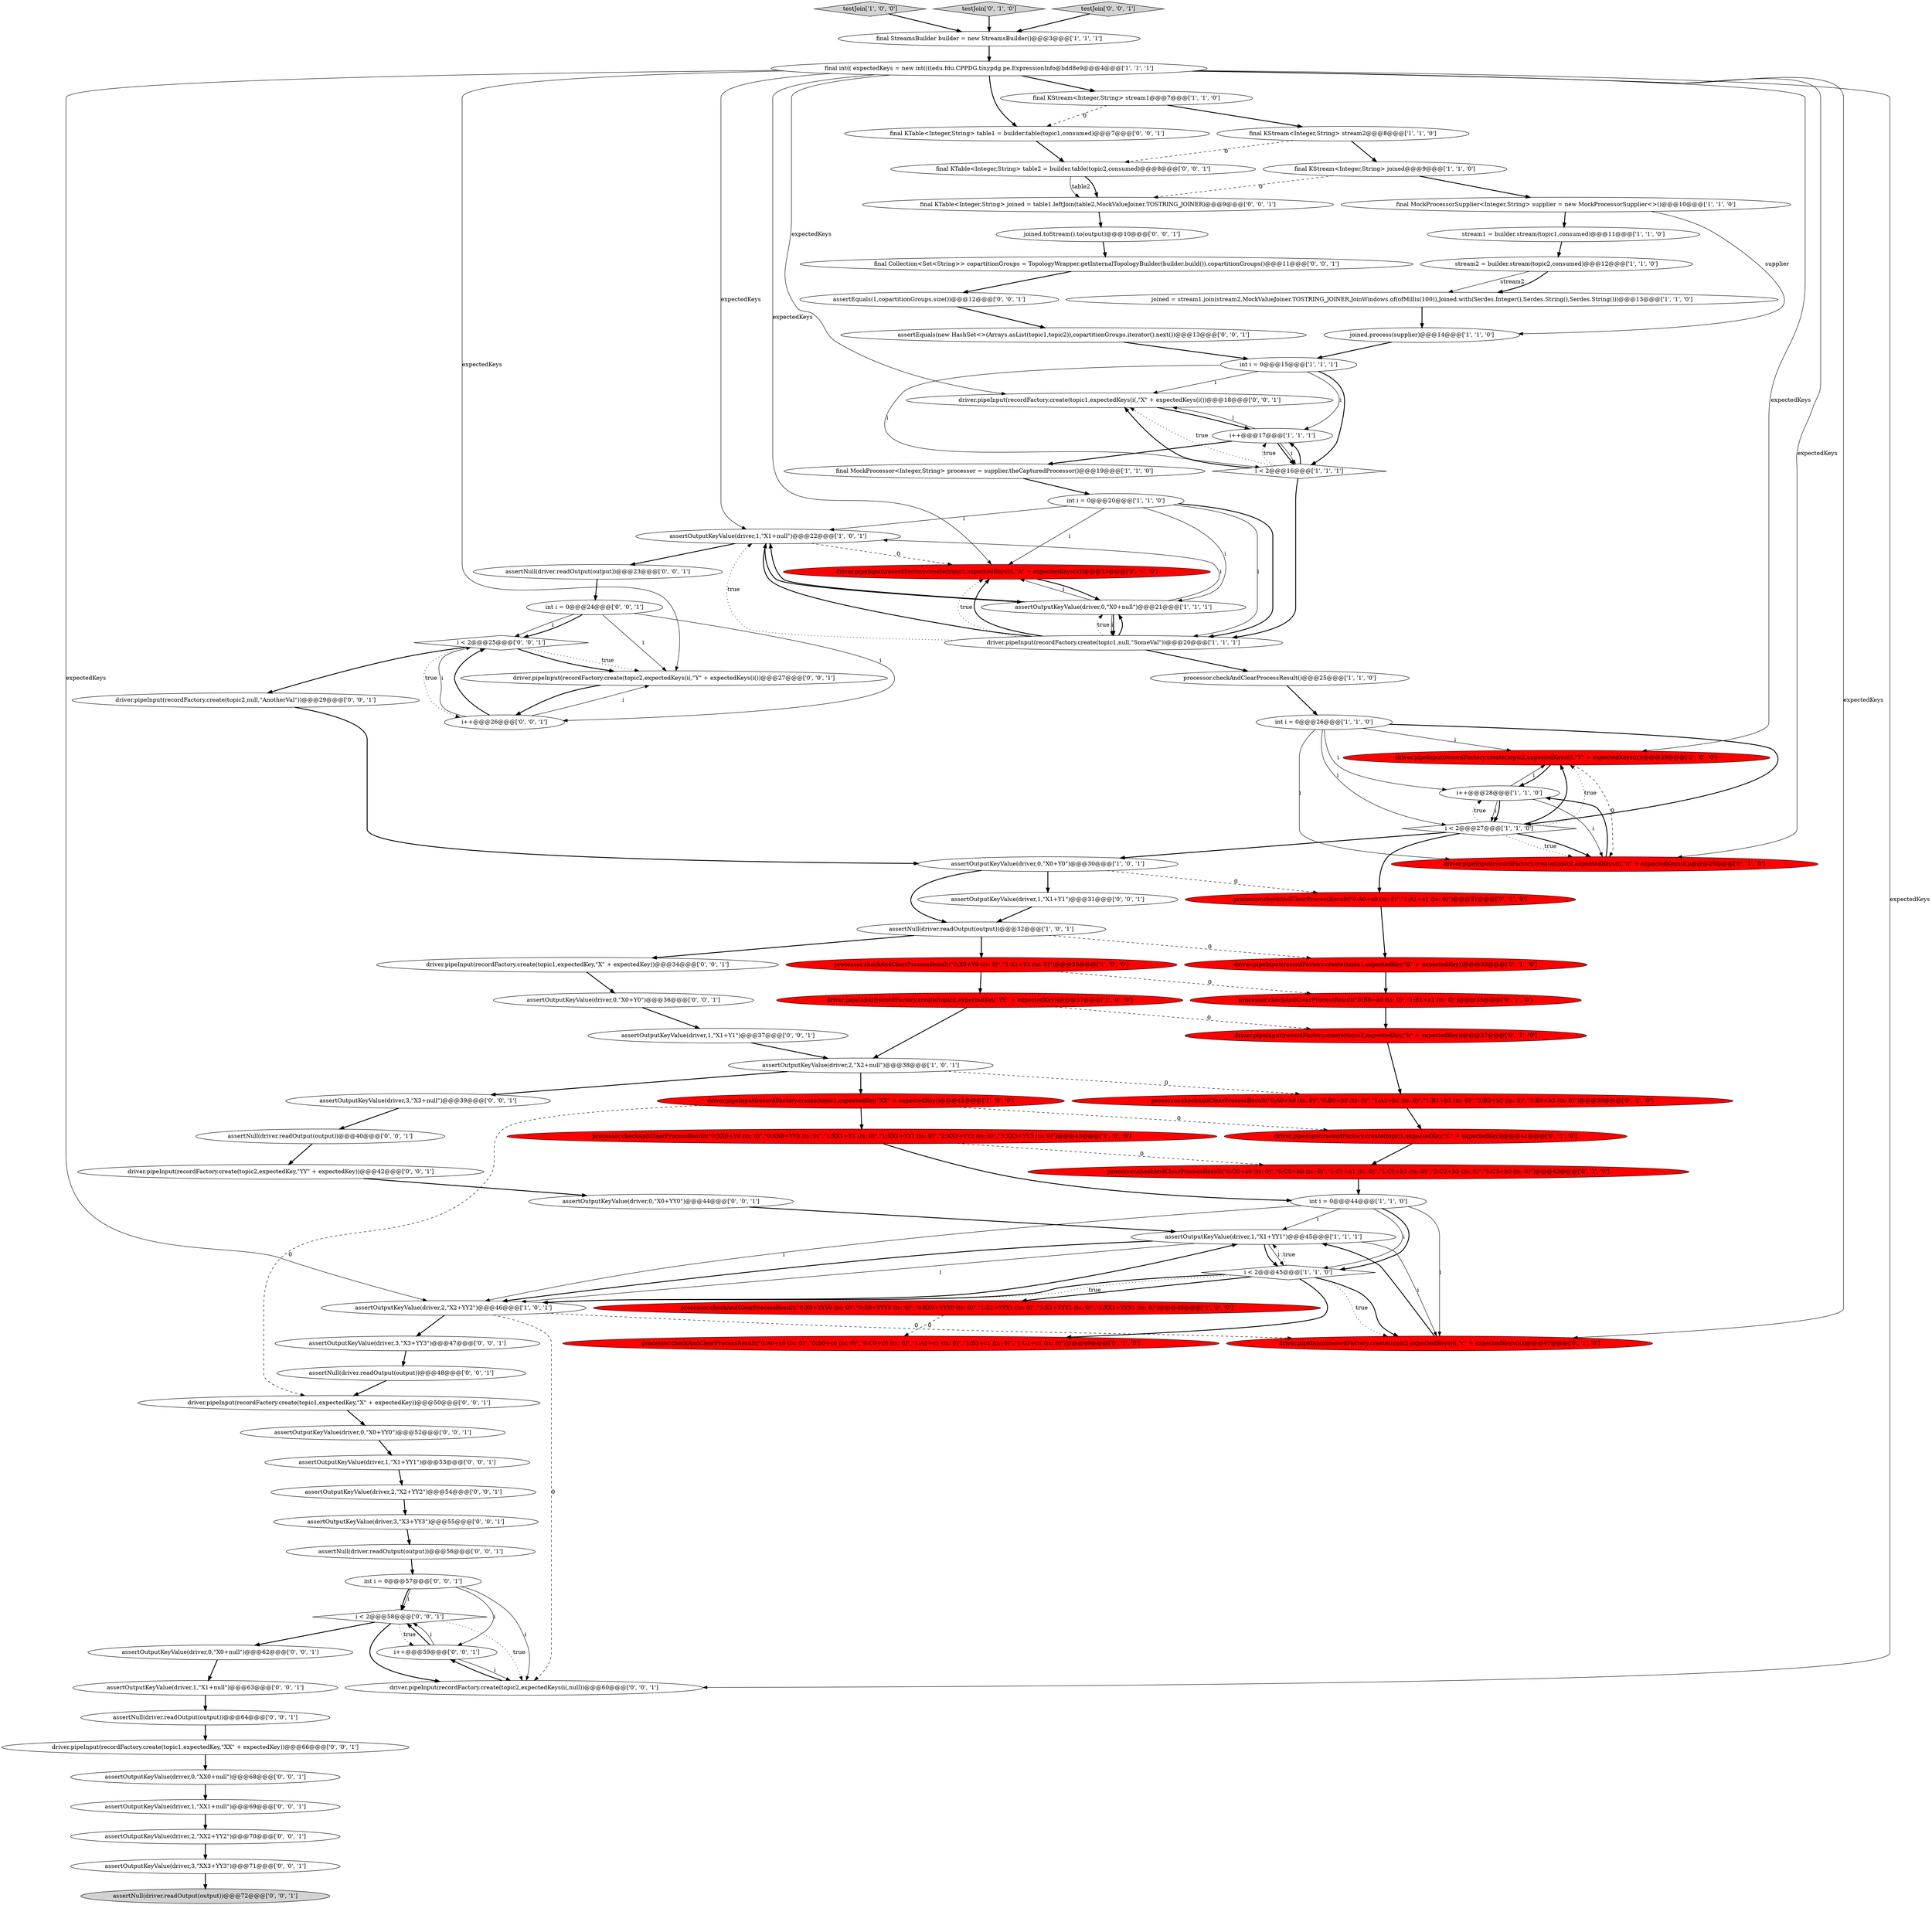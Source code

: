 digraph {
21 [style = filled, label = "stream2 = builder.stream(topic2,consumed)@@@12@@@['1', '1', '0']", fillcolor = white, shape = ellipse image = "AAA0AAABBB1BBB"];
83 [style = filled, label = "assertOutputKeyValue(driver,0,\"X0+YY0\")@@@52@@@['0', '0', '1']", fillcolor = white, shape = ellipse image = "AAA0AAABBB3BBB"];
3 [style = filled, label = "assertOutputKeyValue(driver,1,\"X1+null\")@@@22@@@['1', '0', '1']", fillcolor = white, shape = ellipse image = "AAA0AAABBB1BBB"];
89 [style = filled, label = "i < 2@@@58@@@['0', '0', '1']", fillcolor = white, shape = diamond image = "AAA0AAABBB3BBB"];
74 [style = filled, label = "assertOutputKeyValue(driver,2,\"XX2+YY2\")@@@70@@@['0', '0', '1']", fillcolor = white, shape = ellipse image = "AAA0AAABBB3BBB"];
26 [style = filled, label = "assertOutputKeyValue(driver,1,\"X1+YY1\")@@@45@@@['1', '1', '1']", fillcolor = white, shape = ellipse image = "AAA0AAABBB1BBB"];
87 [style = filled, label = "assertNull(driver.readOutput(output))@@@40@@@['0', '0', '1']", fillcolor = white, shape = ellipse image = "AAA0AAABBB3BBB"];
52 [style = filled, label = "joined.toStream().to(output)@@@10@@@['0', '0', '1']", fillcolor = white, shape = ellipse image = "AAA0AAABBB3BBB"];
57 [style = filled, label = "i < 2@@@25@@@['0', '0', '1']", fillcolor = white, shape = diamond image = "AAA0AAABBB3BBB"];
1 [style = filled, label = "assertNull(driver.readOutput(output))@@@32@@@['1', '0', '1']", fillcolor = white, shape = ellipse image = "AAA0AAABBB1BBB"];
12 [style = filled, label = "driver.pipeInput(recordFactory.create(topic2,expectedKeys(i(,\"Y\" + expectedKeys(i())@@@29@@@['1', '0', '0']", fillcolor = red, shape = ellipse image = "AAA1AAABBB1BBB"];
49 [style = filled, label = "assertEquals(1,copartitionGroups.size())@@@12@@@['0', '0', '1']", fillcolor = white, shape = ellipse image = "AAA0AAABBB3BBB"];
31 [style = filled, label = "joined = stream1.join(stream2,MockValueJoiner.TOSTRING_JOINER,JoinWindows.of(ofMillis(100)),Joined.with(Serdes.Integer(),Serdes.String(),Serdes.String()))@@@13@@@['1', '1', '0']", fillcolor = white, shape = ellipse image = "AAA0AAABBB1BBB"];
90 [style = filled, label = "driver.pipeInput(recordFactory.create(topic2,expectedKey,\"YY\" + expectedKey))@@@42@@@['0', '0', '1']", fillcolor = white, shape = ellipse image = "AAA0AAABBB3BBB"];
36 [style = filled, label = "processor.checkAndClearProcessResult(\"0:B0+a0 (ts: 0)\",\"1:B1+a1 (ts: 0)\")@@@35@@@['0', '1', '0']", fillcolor = red, shape = ellipse image = "AAA1AAABBB2BBB"];
24 [style = filled, label = "final MockProcessor<Integer,String> processor = supplier.theCapturedProcessor()@@@19@@@['1', '1', '0']", fillcolor = white, shape = ellipse image = "AAA0AAABBB1BBB"];
82 [style = filled, label = "driver.pipeInput(recordFactory.create(topic1,expectedKeys(i(,\"X\" + expectedKeys(i())@@@18@@@['0', '0', '1']", fillcolor = white, shape = ellipse image = "AAA0AAABBB3BBB"];
7 [style = filled, label = "driver.pipeInput(recordFactory.create(topic1,expectedKey,\"XX\" + expectedKey))@@@41@@@['1', '0', '0']", fillcolor = red, shape = ellipse image = "AAA1AAABBB1BBB"];
53 [style = filled, label = "assertOutputKeyValue(driver,1,\"X1+Y1\")@@@31@@@['0', '0', '1']", fillcolor = white, shape = ellipse image = "AAA0AAABBB3BBB"];
15 [style = filled, label = "testJoin['1', '0', '0']", fillcolor = lightgray, shape = diamond image = "AAA0AAABBB1BBB"];
55 [style = filled, label = "driver.pipeInput(recordFactory.create(topic1,expectedKey,\"X\" + expectedKey))@@@34@@@['0', '0', '1']", fillcolor = white, shape = ellipse image = "AAA0AAABBB3BBB"];
8 [style = filled, label = "assertOutputKeyValue(driver,2,\"X2+YY2\")@@@46@@@['1', '0', '1']", fillcolor = white, shape = ellipse image = "AAA0AAABBB1BBB"];
51 [style = filled, label = "assertOutputKeyValue(driver,2,\"X2+YY2\")@@@54@@@['0', '0', '1']", fillcolor = white, shape = ellipse image = "AAA0AAABBB3BBB"];
40 [style = filled, label = "driver.pipeInput(recordFactory.create(topic2,expectedKey,\"b\" + expectedKey))@@@37@@@['0', '1', '0']", fillcolor = red, shape = ellipse image = "AAA1AAABBB2BBB"];
35 [style = filled, label = "assertOutputKeyValue(driver,2,\"X2+null\")@@@38@@@['1', '0', '1']", fillcolor = white, shape = ellipse image = "AAA0AAABBB1BBB"];
62 [style = filled, label = "assertNull(driver.readOutput(output))@@@56@@@['0', '0', '1']", fillcolor = white, shape = ellipse image = "AAA0AAABBB3BBB"];
66 [style = filled, label = "assertOutputKeyValue(driver,3,\"X3+null\")@@@39@@@['0', '0', '1']", fillcolor = white, shape = ellipse image = "AAA0AAABBB3BBB"];
28 [style = filled, label = "final MockProcessorSupplier<Integer,String> supplier = new MockProcessorSupplier<>()@@@10@@@['1', '1', '0']", fillcolor = white, shape = ellipse image = "AAA0AAABBB1BBB"];
58 [style = filled, label = "driver.pipeInput(recordFactory.create(topic1,expectedKey,\"X\" + expectedKey))@@@50@@@['0', '0', '1']", fillcolor = white, shape = ellipse image = "AAA0AAABBB3BBB"];
6 [style = filled, label = "int i = 0@@@44@@@['1', '1', '0']", fillcolor = white, shape = ellipse image = "AAA0AAABBB1BBB"];
19 [style = filled, label = "final StreamsBuilder builder = new StreamsBuilder()@@@3@@@['1', '1', '1']", fillcolor = white, shape = ellipse image = "AAA0AAABBB1BBB"];
75 [style = filled, label = "assertOutputKeyValue(driver,0,\"X0+Y0\")@@@36@@@['0', '0', '1']", fillcolor = white, shape = ellipse image = "AAA0AAABBB3BBB"];
39 [style = filled, label = "driver.pipeInput(recordFactory.create(topic1,expectedKeys(i(,\"A\" + expectedKeys(i())@@@23@@@['0', '1', '0']", fillcolor = red, shape = ellipse image = "AAA1AAABBB2BBB"];
72 [style = filled, label = "assertOutputKeyValue(driver,1,\"XX1+null\")@@@69@@@['0', '0', '1']", fillcolor = white, shape = ellipse image = "AAA0AAABBB3BBB"];
29 [style = filled, label = "driver.pipeInput(recordFactory.create(topic2,expectedKey,\"YY\" + expectedKey))@@@37@@@['1', '0', '0']", fillcolor = red, shape = ellipse image = "AAA1AAABBB1BBB"];
14 [style = filled, label = "int i = 0@@@26@@@['1', '1', '0']", fillcolor = white, shape = ellipse image = "AAA0AAABBB1BBB"];
41 [style = filled, label = "processor.checkAndClearProcessResult(\"0:A0+a0 (ts: 0)\",\"1:A1+a1 (ts: 0)\")@@@31@@@['0', '1', '0']", fillcolor = red, shape = ellipse image = "AAA1AAABBB2BBB"];
65 [style = filled, label = "assertNull(driver.readOutput(output))@@@23@@@['0', '0', '1']", fillcolor = white, shape = ellipse image = "AAA0AAABBB3BBB"];
25 [style = filled, label = "processor.checkAndClearProcessResult(\"0:X0+YYY0 (ts: 0)\",\"0:X0+YYY0 (ts: 0)\",\"0:XX0+YYY0 (ts: 0)\",\"1:X1+YYY1 (ts: 0)\",\"1:X1+YYY1 (ts: 0)\",\"1:XX1+YYY1 (ts: 0)\")@@@49@@@['1', '0', '0']", fillcolor = red, shape = ellipse image = "AAA1AAABBB1BBB"];
20 [style = filled, label = "int i = 0@@@20@@@['1', '1', '0']", fillcolor = white, shape = ellipse image = "AAA0AAABBB1BBB"];
63 [style = filled, label = "assertNull(driver.readOutput(output))@@@64@@@['0', '0', '1']", fillcolor = white, shape = ellipse image = "AAA0AAABBB3BBB"];
45 [style = filled, label = "driver.pipeInput(recordFactory.create(topic2,expectedKeys(i(,\"c\" + expectedKeys(i())@@@47@@@['0', '1', '0']", fillcolor = red, shape = ellipse image = "AAA1AAABBB2BBB"];
73 [style = filled, label = "driver.pipeInput(recordFactory.create(topic2,expectedKeys(i(,\"Y\" + expectedKeys(i())@@@27@@@['0', '0', '1']", fillcolor = white, shape = ellipse image = "AAA0AAABBB3BBB"];
79 [style = filled, label = "assertNull(driver.readOutput(output))@@@72@@@['0', '0', '1']", fillcolor = lightgray, shape = ellipse image = "AAA0AAABBB3BBB"];
37 [style = filled, label = "processor.checkAndClearProcessResult(\"0:C0+a0 (ts: 0)\",\"0:C0+b0 (ts: 0)\",\"1:C1+a1 (ts: 0)\",\"1:C1+b1 (ts: 0)\",\"2:C2+b2 (ts: 0)\",\"3:C3+b3 (ts: 0)\")@@@43@@@['0', '1', '0']", fillcolor = red, shape = ellipse image = "AAA1AAABBB2BBB"];
0 [style = filled, label = "final int(( expectedKeys = new int((((edu.fdu.CPPDG.tinypdg.pe.ExpressionInfo@bdd8e9@@@4@@@['1', '1', '1']", fillcolor = white, shape = ellipse image = "AAA0AAABBB1BBB"];
44 [style = filled, label = "testJoin['0', '1', '0']", fillcolor = lightgray, shape = diamond image = "AAA0AAABBB2BBB"];
18 [style = filled, label = "final KStream<Integer,String> joined@@@9@@@['1', '1', '0']", fillcolor = white, shape = ellipse image = "AAA0AAABBB1BBB"];
32 [style = filled, label = "assertOutputKeyValue(driver,0,\"X0+Y0\")@@@30@@@['1', '0', '1']", fillcolor = white, shape = ellipse image = "AAA0AAABBB1BBB"];
88 [style = filled, label = "driver.pipeInput(recordFactory.create(topic1,expectedKey,\"XX\" + expectedKey))@@@66@@@['0', '0', '1']", fillcolor = white, shape = ellipse image = "AAA0AAABBB3BBB"];
11 [style = filled, label = "joined.process(supplier)@@@14@@@['1', '1', '0']", fillcolor = white, shape = ellipse image = "AAA0AAABBB1BBB"];
2 [style = filled, label = "final KStream<Integer,String> stream2@@@8@@@['1', '1', '0']", fillcolor = white, shape = ellipse image = "AAA0AAABBB1BBB"];
34 [style = filled, label = "processor.checkAndClearProcessResult()@@@25@@@['1', '1', '0']", fillcolor = white, shape = ellipse image = "AAA0AAABBB1BBB"];
5 [style = filled, label = "processor.checkAndClearProcessResult(\"0:XX0+Y0 (ts: 0)\",\"0:XX0+YY0 (ts: 0)\",\"1:XX1+Y1 (ts: 0)\",\"1:XX1+YY1 (ts: 0)\",\"2:XX2+YY2 (ts: 0)\",\"3:XX3+YY3 (ts: 0)\")@@@43@@@['1', '0', '0']", fillcolor = red, shape = ellipse image = "AAA1AAABBB1BBB"];
27 [style = filled, label = "processor.checkAndClearProcessResult(\"0:X0+Y0 (ts: 0)\",\"1:X1+Y1 (ts: 0)\")@@@35@@@['1', '0', '0']", fillcolor = red, shape = ellipse image = "AAA1AAABBB1BBB"];
43 [style = filled, label = "processor.checkAndClearProcessResult(\"0:A0+b0 (ts: 0)\",\"0:B0+b0 (ts: 0)\",\"1:A1+b1 (ts: 0)\",\"1:B1+b1 (ts: 0)\",\"2:B2+b2 (ts: 0)\",\"3:B3+b3 (ts: 0)\")@@@39@@@['0', '1', '0']", fillcolor = red, shape = ellipse image = "AAA1AAABBB2BBB"];
85 [style = filled, label = "assertOutputKeyValue(driver,1,\"X1+Y1\")@@@37@@@['0', '0', '1']", fillcolor = white, shape = ellipse image = "AAA0AAABBB3BBB"];
50 [style = filled, label = "assertOutputKeyValue(driver,0,\"X0+YY0\")@@@44@@@['0', '0', '1']", fillcolor = white, shape = ellipse image = "AAA0AAABBB3BBB"];
67 [style = filled, label = "assertOutputKeyValue(driver,3,\"XX3+YY3\")@@@71@@@['0', '0', '1']", fillcolor = white, shape = ellipse image = "AAA0AAABBB3BBB"];
86 [style = filled, label = "final KTable<Integer,String> table1 = builder.table(topic1,consumed)@@@7@@@['0', '0', '1']", fillcolor = white, shape = ellipse image = "AAA0AAABBB3BBB"];
16 [style = filled, label = "i < 2@@@27@@@['1', '1', '0']", fillcolor = white, shape = diamond image = "AAA0AAABBB1BBB"];
33 [style = filled, label = "stream1 = builder.stream(topic1,consumed)@@@11@@@['1', '1', '0']", fillcolor = white, shape = ellipse image = "AAA0AAABBB1BBB"];
61 [style = filled, label = "i++@@@59@@@['0', '0', '1']", fillcolor = white, shape = ellipse image = "AAA0AAABBB3BBB"];
84 [style = filled, label = "driver.pipeInput(recordFactory.create(topic2,expectedKeys(i(,null))@@@60@@@['0', '0', '1']", fillcolor = white, shape = ellipse image = "AAA0AAABBB3BBB"];
69 [style = filled, label = "assertOutputKeyValue(driver,3,\"X3+YY3\")@@@47@@@['0', '0', '1']", fillcolor = white, shape = ellipse image = "AAA0AAABBB3BBB"];
13 [style = filled, label = "i < 2@@@16@@@['1', '1', '1']", fillcolor = white, shape = diamond image = "AAA0AAABBB1BBB"];
47 [style = filled, label = "driver.pipeInput(recordFactory.create(topic1,expectedKey,\"C\" + expectedKey))@@@41@@@['0', '1', '0']", fillcolor = red, shape = ellipse image = "AAA1AAABBB2BBB"];
48 [style = filled, label = "assertNull(driver.readOutput(output))@@@48@@@['0', '0', '1']", fillcolor = white, shape = ellipse image = "AAA0AAABBB3BBB"];
64 [style = filled, label = "assertOutputKeyValue(driver,0,\"X0+null\")@@@62@@@['0', '0', '1']", fillcolor = white, shape = ellipse image = "AAA0AAABBB3BBB"];
80 [style = filled, label = "assertOutputKeyValue(driver,1,\"X1+YY1\")@@@53@@@['0', '0', '1']", fillcolor = white, shape = ellipse image = "AAA0AAABBB3BBB"];
60 [style = filled, label = "testJoin['0', '0', '1']", fillcolor = lightgray, shape = diamond image = "AAA0AAABBB3BBB"];
42 [style = filled, label = "driver.pipeInput(recordFactory.create(topic1,expectedKey,\"B\" + expectedKey))@@@33@@@['0', '1', '0']", fillcolor = red, shape = ellipse image = "AAA1AAABBB2BBB"];
56 [style = filled, label = "final KTable<Integer,String> table2 = builder.table(topic2,consumed)@@@8@@@['0', '0', '1']", fillcolor = white, shape = ellipse image = "AAA0AAABBB3BBB"];
54 [style = filled, label = "driver.pipeInput(recordFactory.create(topic2,null,\"AnotherVal\"))@@@29@@@['0', '0', '1']", fillcolor = white, shape = ellipse image = "AAA0AAABBB3BBB"];
4 [style = filled, label = "i++@@@28@@@['1', '1', '0']", fillcolor = white, shape = ellipse image = "AAA0AAABBB1BBB"];
9 [style = filled, label = "int i = 0@@@15@@@['1', '1', '1']", fillcolor = white, shape = ellipse image = "AAA0AAABBB1BBB"];
76 [style = filled, label = "assertOutputKeyValue(driver,3,\"X3+YY3\")@@@55@@@['0', '0', '1']", fillcolor = white, shape = ellipse image = "AAA0AAABBB3BBB"];
30 [style = filled, label = "i < 2@@@45@@@['1', '1', '0']", fillcolor = white, shape = diamond image = "AAA0AAABBB1BBB"];
46 [style = filled, label = "driver.pipeInput(recordFactory.create(topic2,expectedKeys(i(,\"a\" + expectedKeys(i())@@@29@@@['0', '1', '0']", fillcolor = red, shape = ellipse image = "AAA1AAABBB2BBB"];
17 [style = filled, label = "i++@@@17@@@['1', '1', '1']", fillcolor = white, shape = ellipse image = "AAA0AAABBB1BBB"];
78 [style = filled, label = "assertOutputKeyValue(driver,0,\"XX0+null\")@@@68@@@['0', '0', '1']", fillcolor = white, shape = ellipse image = "AAA0AAABBB3BBB"];
10 [style = filled, label = "assertOutputKeyValue(driver,0,\"X0+null\")@@@21@@@['1', '1', '1']", fillcolor = white, shape = ellipse image = "AAA0AAABBB1BBB"];
70 [style = filled, label = "final KTable<Integer,String> joined = table1.leftJoin(table2,MockValueJoiner.TOSTRING_JOINER)@@@9@@@['0', '0', '1']", fillcolor = white, shape = ellipse image = "AAA0AAABBB3BBB"];
23 [style = filled, label = "final KStream<Integer,String> stream1@@@7@@@['1', '1', '0']", fillcolor = white, shape = ellipse image = "AAA0AAABBB1BBB"];
22 [style = filled, label = "driver.pipeInput(recordFactory.create(topic1,null,\"SomeVal\"))@@@20@@@['1', '1', '1']", fillcolor = white, shape = ellipse image = "AAA0AAABBB1BBB"];
91 [style = filled, label = "assertOutputKeyValue(driver,1,\"X1+null\")@@@63@@@['0', '0', '1']", fillcolor = white, shape = ellipse image = "AAA0AAABBB3BBB"];
38 [style = filled, label = "processor.checkAndClearProcessResult(\"0:A0+c0 (ts: 0)\",\"0:B0+c0 (ts: 0)\",\"0:C0+c0 (ts: 0)\",\"1:A1+c1 (ts: 0)\",\"1:B1+c1 (ts: 0)\",\"1:C1+c1 (ts: 0)\")@@@49@@@['0', '1', '0']", fillcolor = red, shape = ellipse image = "AAA1AAABBB2BBB"];
68 [style = filled, label = "int i = 0@@@24@@@['0', '0', '1']", fillcolor = white, shape = ellipse image = "AAA0AAABBB3BBB"];
71 [style = filled, label = "i++@@@26@@@['0', '0', '1']", fillcolor = white, shape = ellipse image = "AAA0AAABBB3BBB"];
77 [style = filled, label = "assertEquals(new HashSet<>(Arrays.asList(topic1,topic2)),copartitionGroups.iterator().next())@@@13@@@['0', '0', '1']", fillcolor = white, shape = ellipse image = "AAA0AAABBB3BBB"];
81 [style = filled, label = "final Collection<Set<String>> copartitionGroups = TopologyWrapper.getInternalTopologyBuilder(builder.build()).copartitionGroups()@@@11@@@['0', '0', '1']", fillcolor = white, shape = ellipse image = "AAA0AAABBB3BBB"];
59 [style = filled, label = "int i = 0@@@57@@@['0', '0', '1']", fillcolor = white, shape = ellipse image = "AAA0AAABBB3BBB"];
32->53 [style = bold, label=""];
1->42 [style = dashed, label="0"];
84->61 [style = bold, label=""];
76->62 [style = bold, label=""];
1->55 [style = bold, label=""];
68->73 [style = solid, label="i"];
58->83 [style = bold, label=""];
20->10 [style = solid, label="i"];
68->57 [style = solid, label="i"];
1->27 [style = bold, label=""];
44->19 [style = bold, label=""];
0->46 [style = solid, label="expectedKeys"];
47->37 [style = bold, label=""];
89->61 [style = dotted, label="true"];
3->65 [style = bold, label=""];
21->31 [style = solid, label="stream2"];
11->9 [style = bold, label=""];
91->63 [style = bold, label=""];
16->41 [style = bold, label=""];
71->73 [style = solid, label="i"];
74->67 [style = bold, label=""];
85->35 [style = bold, label=""];
13->17 [style = bold, label=""];
59->84 [style = solid, label="i"];
21->31 [style = bold, label=""];
0->39 [style = solid, label="expectedKeys"];
8->84 [style = dashed, label="0"];
0->86 [style = bold, label=""];
82->17 [style = bold, label=""];
65->68 [style = bold, label=""];
73->71 [style = bold, label=""];
6->45 [style = solid, label="i"];
12->46 [style = dashed, label="0"];
13->22 [style = bold, label=""];
71->57 [style = solid, label="i"];
14->4 [style = solid, label="i"];
30->8 [style = bold, label=""];
56->70 [style = bold, label=""];
51->76 [style = bold, label=""];
10->3 [style = solid, label="i"];
35->7 [style = bold, label=""];
20->39 [style = solid, label="i"];
4->16 [style = bold, label=""];
14->16 [style = bold, label=""];
77->9 [style = bold, label=""];
57->54 [style = bold, label=""];
86->56 [style = bold, label=""];
61->89 [style = bold, label=""];
4->12 [style = solid, label="i"];
13->17 [style = dotted, label="true"];
0->82 [style = solid, label="expectedKeys"];
16->46 [style = dotted, label="true"];
6->26 [style = solid, label="i"];
35->66 [style = bold, label=""];
59->89 [style = bold, label=""];
3->39 [style = dashed, label="0"];
7->58 [style = dashed, label="0"];
2->18 [style = bold, label=""];
13->82 [style = bold, label=""];
2->56 [style = dashed, label="0"];
16->32 [style = bold, label=""];
81->49 [style = bold, label=""];
28->11 [style = solid, label="supplier"];
14->12 [style = solid, label="i"];
32->41 [style = dashed, label="0"];
10->39 [style = solid, label="i"];
16->4 [style = dotted, label="true"];
18->28 [style = bold, label=""];
31->11 [style = bold, label=""];
24->20 [style = bold, label=""];
3->10 [style = bold, label=""];
7->5 [style = bold, label=""];
43->47 [style = bold, label=""];
0->23 [style = bold, label=""];
5->6 [style = bold, label=""];
46->4 [style = bold, label=""];
61->89 [style = solid, label="i"];
57->71 [style = dotted, label="true"];
52->81 [style = bold, label=""];
49->77 [style = bold, label=""];
59->61 [style = solid, label="i"];
10->22 [style = solid, label="i"];
0->45 [style = solid, label="expectedKeys"];
55->75 [style = bold, label=""];
60->19 [style = bold, label=""];
34->14 [style = bold, label=""];
29->35 [style = bold, label=""];
35->43 [style = dashed, label="0"];
27->29 [style = bold, label=""];
8->69 [style = bold, label=""];
30->45 [style = dotted, label="true"];
5->37 [style = dashed, label="0"];
90->50 [style = bold, label=""];
48->58 [style = bold, label=""];
64->91 [style = bold, label=""];
36->40 [style = bold, label=""];
20->3 [style = solid, label="i"];
17->82 [style = solid, label="i"];
0->73 [style = solid, label="expectedKeys"];
18->70 [style = dashed, label="0"];
87->90 [style = bold, label=""];
26->8 [style = bold, label=""];
15->19 [style = bold, label=""];
27->36 [style = dashed, label="0"];
66->87 [style = bold, label=""];
80->51 [style = bold, label=""];
19->0 [style = bold, label=""];
14->16 [style = solid, label="i"];
83->80 [style = bold, label=""];
57->73 [style = dotted, label="true"];
89->64 [style = bold, label=""];
89->84 [style = dotted, label="true"];
78->72 [style = bold, label=""];
63->88 [style = bold, label=""];
0->3 [style = solid, label="expectedKeys"];
13->82 [style = dotted, label="true"];
4->16 [style = solid, label="i"];
25->38 [style = dashed, label="0"];
17->13 [style = solid, label="i"];
4->46 [style = solid, label="i"];
32->1 [style = bold, label=""];
0->8 [style = solid, label="expectedKeys"];
22->10 [style = bold, label=""];
22->3 [style = dotted, label="true"];
22->39 [style = bold, label=""];
29->40 [style = dashed, label="0"];
53->1 [style = bold, label=""];
30->8 [style = dotted, label="true"];
17->13 [style = bold, label=""];
23->2 [style = bold, label=""];
40->43 [style = bold, label=""];
67->79 [style = bold, label=""];
61->84 [style = solid, label="i"];
88->78 [style = bold, label=""];
7->47 [style = dashed, label="0"];
16->46 [style = bold, label=""];
50->26 [style = bold, label=""];
10->22 [style = bold, label=""];
75->85 [style = bold, label=""];
62->59 [style = bold, label=""];
89->84 [style = bold, label=""];
30->38 [style = bold, label=""];
72->74 [style = bold, label=""];
22->10 [style = dotted, label="true"];
69->48 [style = bold, label=""];
16->12 [style = dotted, label="true"];
0->12 [style = solid, label="expectedKeys"];
22->39 [style = dotted, label="true"];
20->22 [style = solid, label="i"];
57->73 [style = bold, label=""];
9->17 [style = solid, label="i"];
68->71 [style = solid, label="i"];
30->25 [style = bold, label=""];
10->3 [style = bold, label=""];
8->26 [style = bold, label=""];
30->26 [style = dotted, label="true"];
42->36 [style = bold, label=""];
37->6 [style = bold, label=""];
6->8 [style = solid, label="i"];
20->22 [style = bold, label=""];
26->30 [style = bold, label=""];
68->57 [style = bold, label=""];
22->3 [style = bold, label=""];
71->57 [style = bold, label=""];
14->46 [style = solid, label="i"];
9->13 [style = solid, label="i"];
17->24 [style = bold, label=""];
28->33 [style = bold, label=""];
12->4 [style = bold, label=""];
6->30 [style = solid, label="i"];
0->84 [style = solid, label="expectedKeys"];
26->45 [style = solid, label="i"];
23->86 [style = dashed, label="0"];
26->8 [style = solid, label="i"];
22->34 [style = bold, label=""];
39->10 [style = bold, label=""];
9->82 [style = solid, label="i"];
70->52 [style = bold, label=""];
8->45 [style = dashed, label="0"];
54->32 [style = bold, label=""];
45->26 [style = bold, label=""];
26->30 [style = solid, label="i"];
33->21 [style = bold, label=""];
16->12 [style = bold, label=""];
56->70 [style = solid, label="table2"];
59->89 [style = solid, label="i"];
30->45 [style = bold, label=""];
9->13 [style = bold, label=""];
41->42 [style = bold, label=""];
6->30 [style = bold, label=""];
}
